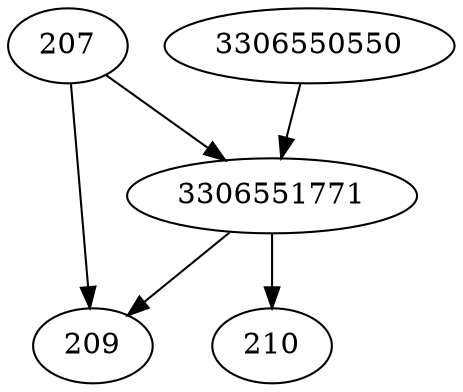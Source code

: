 strict digraph  {
207;
209;
210;
3306550550;
3306551771;
207 -> 3306551771;
207 -> 209;
3306550550 -> 3306551771;
3306551771 -> 209;
3306551771 -> 210;
}
